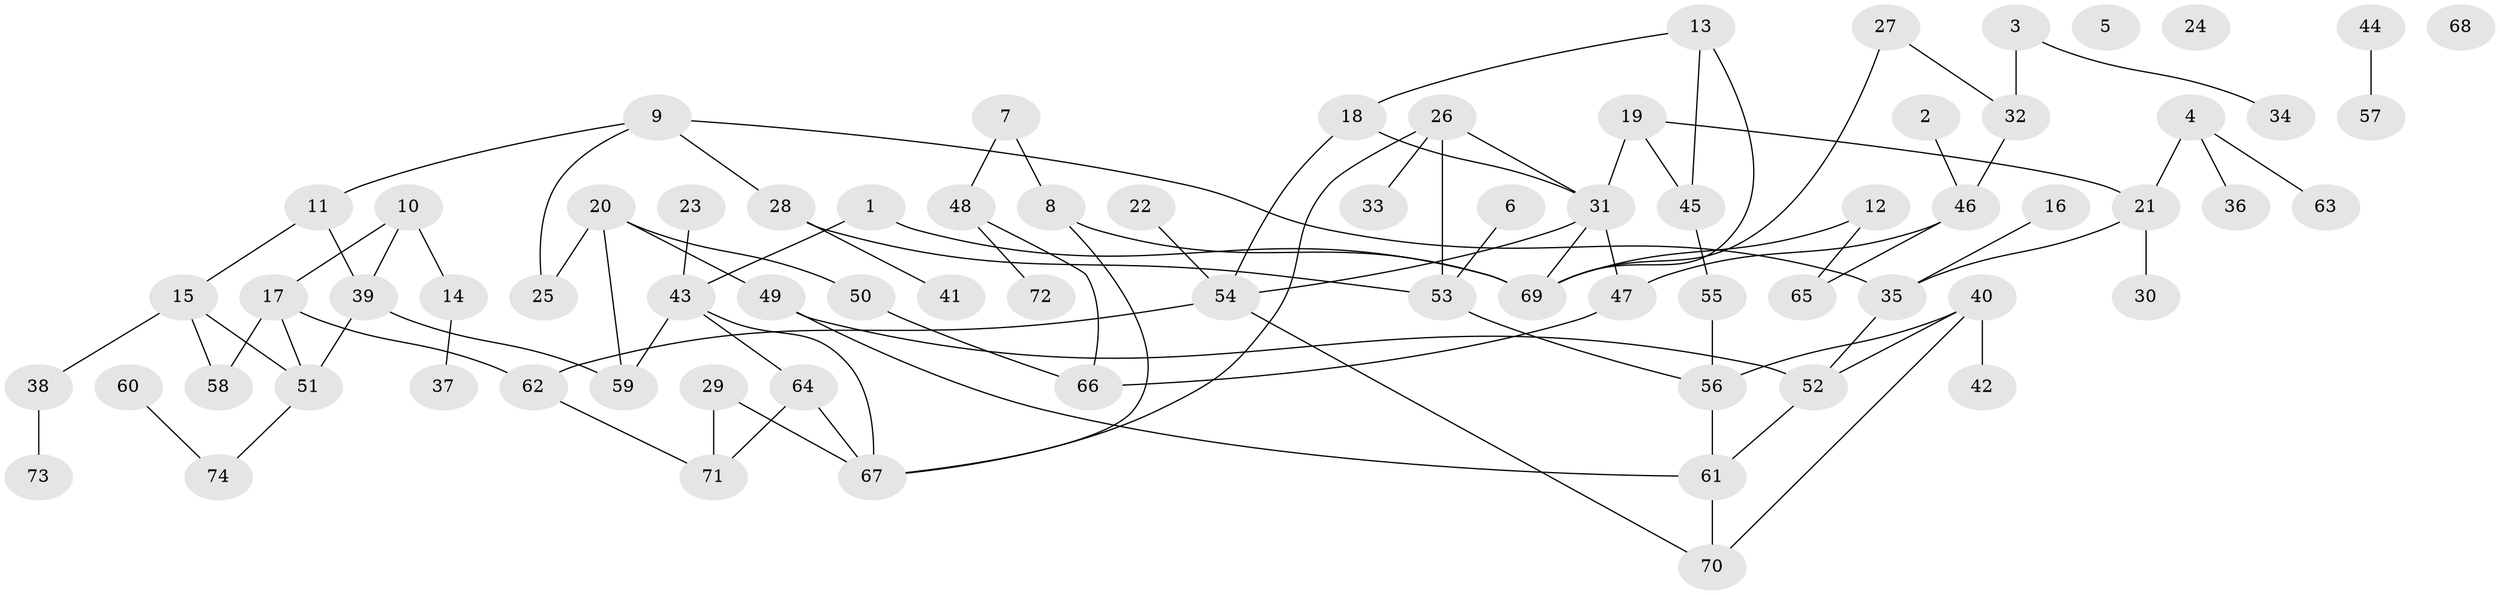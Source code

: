 // Generated by graph-tools (version 1.1) at 2025/13/03/09/25 04:13:06]
// undirected, 74 vertices, 95 edges
graph export_dot {
graph [start="1"]
  node [color=gray90,style=filled];
  1;
  2;
  3;
  4;
  5;
  6;
  7;
  8;
  9;
  10;
  11;
  12;
  13;
  14;
  15;
  16;
  17;
  18;
  19;
  20;
  21;
  22;
  23;
  24;
  25;
  26;
  27;
  28;
  29;
  30;
  31;
  32;
  33;
  34;
  35;
  36;
  37;
  38;
  39;
  40;
  41;
  42;
  43;
  44;
  45;
  46;
  47;
  48;
  49;
  50;
  51;
  52;
  53;
  54;
  55;
  56;
  57;
  58;
  59;
  60;
  61;
  62;
  63;
  64;
  65;
  66;
  67;
  68;
  69;
  70;
  71;
  72;
  73;
  74;
  1 -- 43;
  1 -- 69;
  2 -- 46;
  3 -- 32;
  3 -- 34;
  4 -- 21;
  4 -- 36;
  4 -- 63;
  6 -- 53;
  7 -- 8;
  7 -- 48;
  8 -- 67;
  8 -- 69;
  9 -- 11;
  9 -- 25;
  9 -- 28;
  9 -- 35;
  10 -- 14;
  10 -- 17;
  10 -- 39;
  11 -- 15;
  11 -- 39;
  12 -- 65;
  12 -- 69;
  13 -- 18;
  13 -- 45;
  13 -- 69;
  14 -- 37;
  15 -- 38;
  15 -- 51;
  15 -- 58;
  16 -- 35;
  17 -- 51;
  17 -- 58;
  17 -- 62;
  18 -- 31;
  18 -- 54;
  19 -- 21;
  19 -- 31;
  19 -- 45;
  20 -- 25;
  20 -- 49;
  20 -- 50;
  20 -- 59;
  21 -- 30;
  21 -- 35;
  22 -- 54;
  23 -- 43;
  26 -- 31;
  26 -- 33;
  26 -- 53;
  26 -- 67;
  27 -- 32;
  27 -- 69;
  28 -- 41;
  28 -- 53;
  29 -- 67;
  29 -- 71;
  31 -- 47;
  31 -- 54;
  31 -- 69;
  32 -- 46;
  35 -- 52;
  38 -- 73;
  39 -- 51;
  39 -- 59;
  40 -- 42;
  40 -- 52;
  40 -- 56;
  40 -- 70;
  43 -- 59;
  43 -- 64;
  43 -- 67;
  44 -- 57;
  45 -- 55;
  46 -- 47;
  46 -- 65;
  47 -- 66;
  48 -- 66;
  48 -- 72;
  49 -- 52;
  49 -- 61;
  50 -- 66;
  51 -- 74;
  52 -- 61;
  53 -- 56;
  54 -- 62;
  54 -- 70;
  55 -- 56;
  56 -- 61;
  60 -- 74;
  61 -- 70;
  62 -- 71;
  64 -- 67;
  64 -- 71;
}
